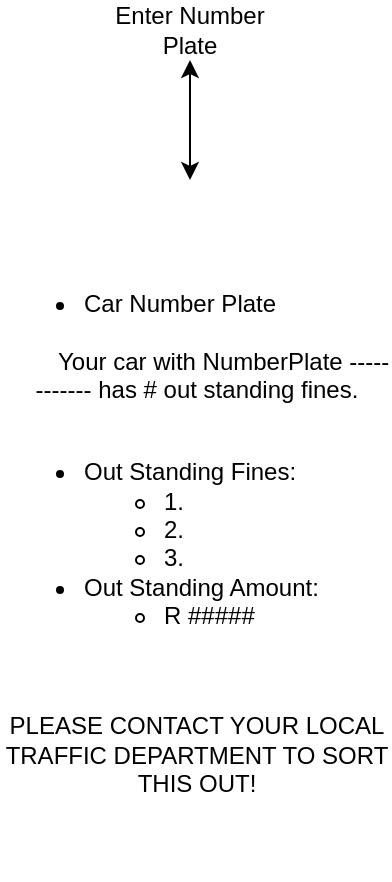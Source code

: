 <mxfile>
    <diagram id="UzRgSDPNoDhW7MEopuY8" name="Page-1">
        <mxGraphModel dx="1198" dy="802" grid="1" gridSize="10" guides="1" tooltips="1" connect="1" arrows="1" fold="1" page="1" pageScale="1" pageWidth="827" pageHeight="1169" math="0" shadow="0">
            <root>
                <mxCell id="0"/>
                <mxCell id="1" parent="0"/>
                <mxCell id="2" value="Enter Number Plate" style="text;html=1;strokeColor=none;fillColor=none;align=center;verticalAlign=middle;whiteSpace=wrap;rounded=0;" parent="1" vertex="1">
                    <mxGeometry x="360" y="50" width="80" height="30" as="geometry"/>
                </mxCell>
                <mxCell id="6" value="" style="endArrow=classic;startArrow=classic;html=1;" parent="1" edge="1">
                    <mxGeometry width="50" height="50" relative="1" as="geometry">
                        <mxPoint x="400" y="140" as="sourcePoint"/>
                        <mxPoint x="400" y="80" as="targetPoint"/>
                        <Array as="points"/>
                    </mxGeometry>
                </mxCell>
                <mxCell id="7" value="&lt;p style=&quot;line-height: 150%;&quot;&gt;&lt;/p&gt;&lt;ul style=&quot;line-height: 170%;&quot;&gt;&lt;li style=&quot;&quot;&gt;Car Number Plate&lt;/li&gt;&lt;/ul&gt;&lt;div style=&quot;text-align: center;&quot;&gt;&lt;span style=&quot;white-space: pre;&quot;&gt;&#9;&lt;/span&gt;Your car with NumberPlate ------------ has # out standing fines.&lt;br&gt;&lt;/div&gt;&lt;div&gt;&lt;br&gt;&lt;/div&gt;&lt;div&gt;&lt;ul&gt;&lt;li&gt;Out Standing Fines:&amp;nbsp;&lt;/li&gt;&lt;ul&gt;&lt;li&gt;1.&lt;/li&gt;&lt;li&gt;2.&lt;/li&gt;&lt;li&gt;3.&lt;/li&gt;&lt;/ul&gt;&lt;li&gt;Out Standing Amount:&lt;/li&gt;&lt;ul&gt;&lt;li&gt;R #####&lt;/li&gt;&lt;/ul&gt;&lt;/ul&gt;&lt;div&gt;&lt;br&gt;&lt;/div&gt;&lt;/div&gt;&lt;div&gt;&lt;br&gt;&lt;/div&gt;&lt;div style=&quot;text-align: center;&quot;&gt;PLEASE CONTACT YOUR LOCAL TRAFFIC DEPARTMENT TO SORT THIS OUT!&lt;/div&gt;&lt;p&gt;&lt;/p&gt;" style="text;html=1;strokeColor=none;fillColor=none;align=left;verticalAlign=middle;whiteSpace=wrap;rounded=0;" parent="1" vertex="1">
                    <mxGeometry x="305" y="150" width="195" height="340" as="geometry"/>
                </mxCell>
            </root>
        </mxGraphModel>
    </diagram>
</mxfile>